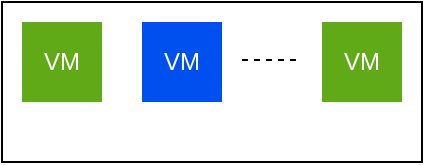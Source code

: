 <mxfile version="12.1.5" type="github" pages="1"><diagram id="Zc9yJ2nfPfxR-4zW1YLG" name="Page-1"><mxGraphModel dx="589" dy="459" grid="1" gridSize="10" guides="1" tooltips="1" connect="1" arrows="1" fold="1" page="1" pageScale="1" pageWidth="850" pageHeight="1100" math="0" shadow="0"><root><mxCell id="0"/><mxCell id="1" parent="0"/><mxCell id="N_97EMzxFW7_r6Rp866p-8" value="" style="rounded=0;whiteSpace=wrap;html=1;" vertex="1" parent="1"><mxGeometry x="70" y="150" width="210" height="80" as="geometry"/></mxCell><mxCell id="N_97EMzxFW7_r6Rp866p-3" value="VM" style="rounded=0;whiteSpace=wrap;html=1;fillColor=#60a917;strokeColor=none;fontColor=#ffffff;" vertex="1" parent="1"><mxGeometry x="80" y="160" width="40" height="40" as="geometry"/></mxCell><mxCell id="N_97EMzxFW7_r6Rp866p-4" value="VM" style="rounded=0;whiteSpace=wrap;html=1;fillColor=#0050ef;strokeColor=none;fontColor=#ffffff;" vertex="1" parent="1"><mxGeometry x="140" y="160" width="40" height="40" as="geometry"/></mxCell><mxCell id="N_97EMzxFW7_r6Rp866p-6" value="VM" style="rounded=0;whiteSpace=wrap;html=1;fillColor=#60a917;strokeColor=none;fontColor=#ffffff;" vertex="1" parent="1"><mxGeometry x="230" y="160" width="40" height="40" as="geometry"/></mxCell><mxCell id="N_97EMzxFW7_r6Rp866p-7" value="" style="endArrow=none;dashed=1;html=1;" edge="1" parent="1"><mxGeometry width="50" height="50" relative="1" as="geometry"><mxPoint x="190" y="179" as="sourcePoint"/><mxPoint x="220" y="179" as="targetPoint"/></mxGeometry></mxCell></root></mxGraphModel></diagram></mxfile>